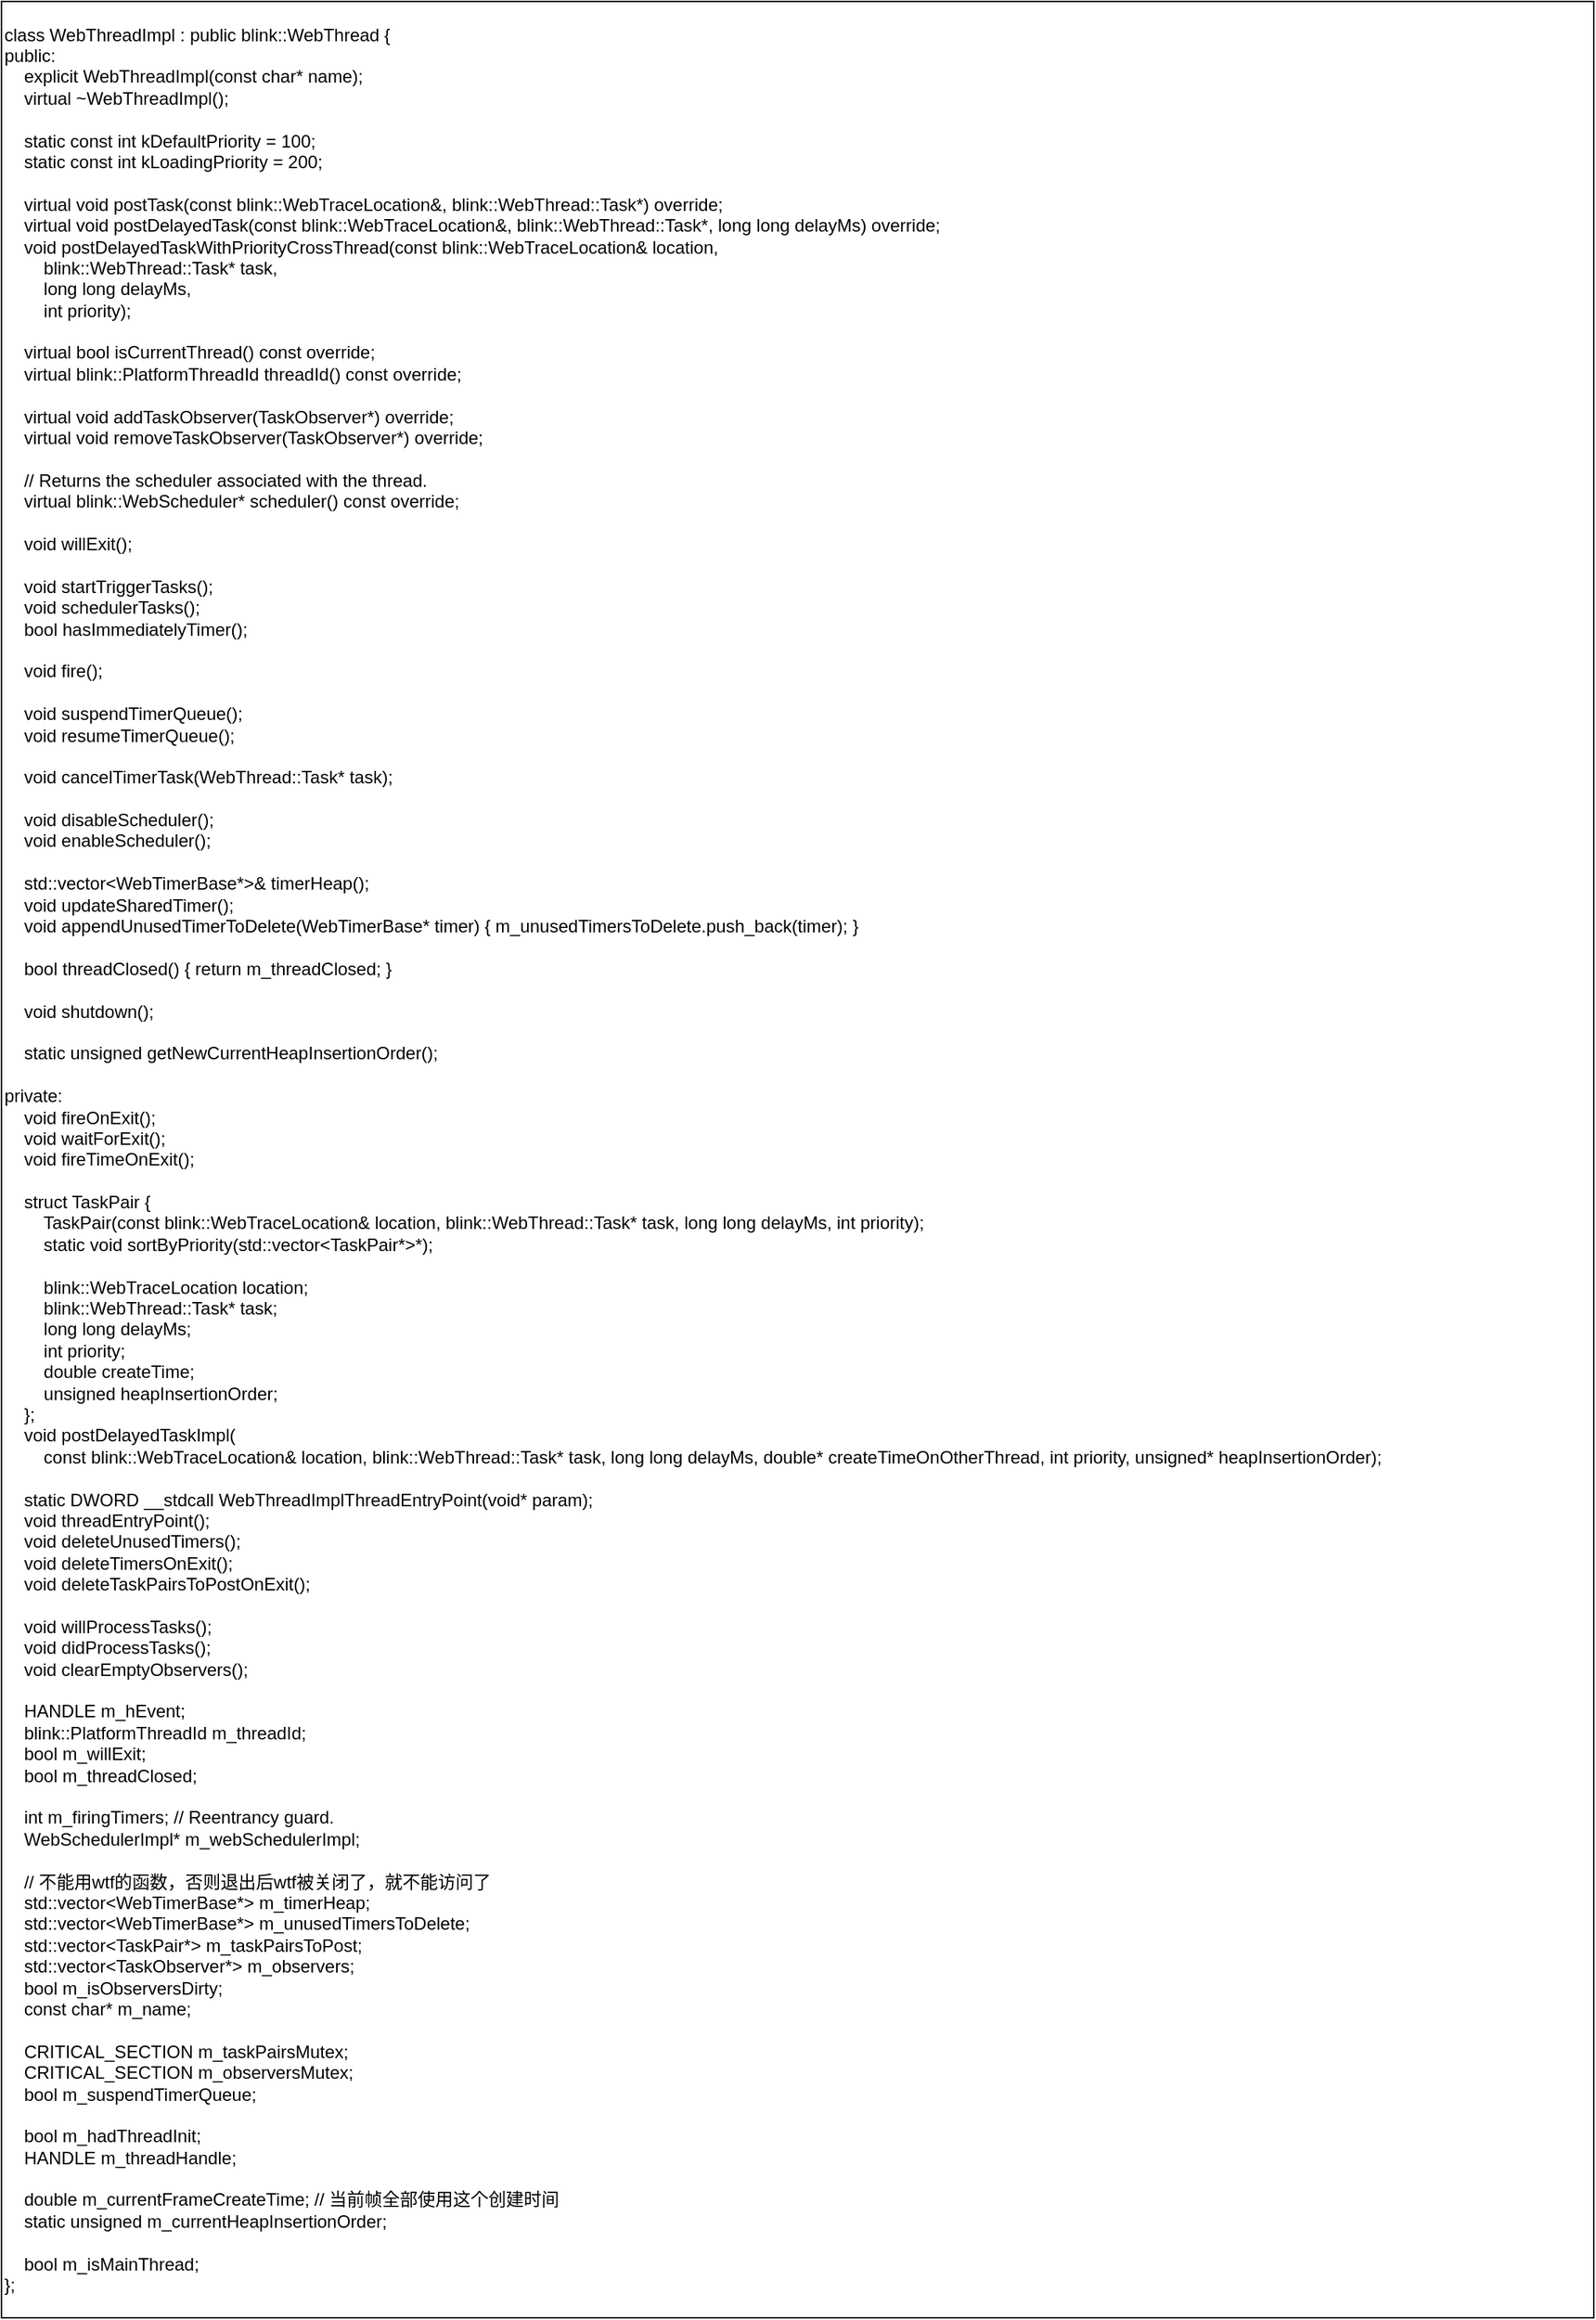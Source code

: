 <mxfile version="23.1.2" type="github">
  <diagram name="第 1 页" id="U_HhLAPaVu63GRcEfQPl">
    <mxGraphModel dx="1545" dy="3165" grid="1" gridSize="10" guides="1" tooltips="1" connect="1" arrows="1" fold="1" page="1" pageScale="1" pageWidth="827" pageHeight="1169" math="0" shadow="0">
      <root>
        <mxCell id="0" />
        <mxCell id="1" parent="0" />
        <mxCell id="591SITI4Ghsz0lOfu50e-1" value="&lt;div&gt;class WebThreadImpl : public blink::WebThread {&lt;/div&gt;&lt;div&gt;public:&lt;/div&gt;&lt;div&gt;&amp;nbsp; &amp;nbsp; explicit WebThreadImpl(const char* name);&lt;/div&gt;&lt;div&gt;&amp;nbsp; &amp;nbsp; virtual ~WebThreadImpl();&lt;/div&gt;&lt;div&gt;&amp;nbsp; &amp;nbsp;&amp;nbsp;&lt;/div&gt;&lt;div&gt;&amp;nbsp; &amp;nbsp; static const int kDefaultPriority = 100;&lt;/div&gt;&lt;div&gt;&amp;nbsp; &amp;nbsp; static const int kLoadingPriority = 200;&lt;/div&gt;&lt;div&gt;&lt;br&gt;&lt;/div&gt;&lt;div&gt;&amp;nbsp; &amp;nbsp; virtual void postTask(const blink::WebTraceLocation&amp;amp;, blink::WebThread::Task*) override;&lt;/div&gt;&lt;div&gt;&amp;nbsp; &amp;nbsp; virtual void postDelayedTask(const blink::WebTraceLocation&amp;amp;, blink::WebThread::Task*, long long delayMs) override;&lt;/div&gt;&lt;div&gt;&amp;nbsp; &amp;nbsp; void postDelayedTaskWithPriorityCrossThread(const blink::WebTraceLocation&amp;amp; location,&lt;/div&gt;&lt;div&gt;&amp;nbsp; &amp;nbsp; &amp;nbsp; &amp;nbsp; blink::WebThread::Task* task,&lt;/div&gt;&lt;div&gt;&amp;nbsp; &amp;nbsp; &amp;nbsp; &amp;nbsp; long long delayMs,&lt;/div&gt;&lt;div&gt;&amp;nbsp; &amp;nbsp; &amp;nbsp; &amp;nbsp; int priority);&lt;/div&gt;&lt;div&gt;&lt;br&gt;&lt;/div&gt;&lt;div&gt;&amp;nbsp; &amp;nbsp; virtual bool isCurrentThread() const override;&lt;/div&gt;&lt;div&gt;&amp;nbsp; &amp;nbsp; virtual blink::PlatformThreadId threadId() const override;&lt;/div&gt;&lt;div&gt;&lt;br&gt;&lt;/div&gt;&lt;div&gt;&amp;nbsp; &amp;nbsp; virtual void addTaskObserver(TaskObserver*) override;&lt;/div&gt;&lt;div&gt;&amp;nbsp; &amp;nbsp; virtual void removeTaskObserver(TaskObserver*) override;&lt;/div&gt;&lt;div&gt;&lt;br&gt;&lt;/div&gt;&lt;div&gt;&amp;nbsp; &amp;nbsp; // Returns the scheduler associated with the thread.&lt;/div&gt;&lt;div&gt;&amp;nbsp; &amp;nbsp; virtual blink::WebScheduler* scheduler() const override;&lt;/div&gt;&lt;div&gt;&lt;br&gt;&lt;/div&gt;&lt;div&gt;&amp;nbsp; &amp;nbsp; void willExit();&lt;/div&gt;&lt;div&gt;&lt;br&gt;&lt;/div&gt;&lt;div&gt;&amp;nbsp; &amp;nbsp; void startTriggerTasks();&lt;/div&gt;&lt;div&gt;&amp;nbsp; &amp;nbsp; void schedulerTasks();&lt;/div&gt;&lt;div&gt;&amp;nbsp; &amp;nbsp; bool hasImmediatelyTimer();&lt;/div&gt;&lt;div&gt;&lt;br&gt;&lt;/div&gt;&lt;div&gt;&amp;nbsp; &amp;nbsp; void fire();&lt;/div&gt;&lt;div&gt;&amp;nbsp; &amp;nbsp;&amp;nbsp;&lt;/div&gt;&lt;div&gt;&amp;nbsp; &amp;nbsp; void suspendTimerQueue();&lt;/div&gt;&lt;div&gt;&amp;nbsp; &amp;nbsp; void resumeTimerQueue();&lt;/div&gt;&lt;div&gt;&lt;br&gt;&lt;/div&gt;&lt;div&gt;&amp;nbsp; &amp;nbsp; void cancelTimerTask(WebThread::Task* task);&lt;/div&gt;&lt;div&gt;&lt;br&gt;&lt;/div&gt;&lt;div&gt;&amp;nbsp; &amp;nbsp; void disableScheduler();&lt;/div&gt;&lt;div&gt;&amp;nbsp; &amp;nbsp; void enableScheduler();&lt;/div&gt;&lt;div&gt;&lt;br&gt;&lt;/div&gt;&lt;div&gt;&amp;nbsp; &amp;nbsp; std::vector&amp;lt;WebTimerBase*&amp;gt;&amp;amp; timerHeap();&lt;/div&gt;&lt;div&gt;&amp;nbsp; &amp;nbsp; void updateSharedTimer();&lt;/div&gt;&lt;div&gt;&amp;nbsp; &amp;nbsp; void appendUnusedTimerToDelete(WebTimerBase* timer) { m_unusedTimersToDelete.push_back(timer); }&lt;/div&gt;&lt;div&gt;&lt;br&gt;&lt;/div&gt;&lt;div&gt;&amp;nbsp; &amp;nbsp; bool threadClosed() { return m_threadClosed; }&lt;/div&gt;&lt;div&gt;&lt;br&gt;&lt;/div&gt;&lt;div&gt;&amp;nbsp; &amp;nbsp; void shutdown();&lt;/div&gt;&lt;div&gt;&lt;br&gt;&lt;/div&gt;&lt;div&gt;&amp;nbsp; &amp;nbsp; static unsigned getNewCurrentHeapInsertionOrder();&lt;/div&gt;&lt;div&gt;&lt;br&gt;&lt;/div&gt;&lt;div&gt;private:&lt;/div&gt;&lt;div&gt;&amp;nbsp; &amp;nbsp; void fireOnExit();&lt;/div&gt;&lt;div&gt;&amp;nbsp; &amp;nbsp; void waitForExit();&lt;/div&gt;&lt;div&gt;&amp;nbsp; &amp;nbsp; void fireTimeOnExit();&lt;/div&gt;&lt;div&gt;&lt;br&gt;&lt;/div&gt;&lt;div&gt;&amp;nbsp; &amp;nbsp; struct TaskPair {&lt;/div&gt;&lt;div&gt;&amp;nbsp; &amp;nbsp; &amp;nbsp; &amp;nbsp; TaskPair(const blink::WebTraceLocation&amp;amp; location, blink::WebThread::Task* task, long long delayMs, int priority);&lt;/div&gt;&lt;div&gt;&amp;nbsp; &amp;nbsp; &amp;nbsp; &amp;nbsp; static void sortByPriority(std::vector&amp;lt;TaskPair*&amp;gt;*);&lt;/div&gt;&lt;div&gt;&lt;br&gt;&lt;/div&gt;&lt;div&gt;&amp;nbsp; &amp;nbsp; &amp;nbsp; &amp;nbsp; blink::WebTraceLocation location;&lt;/div&gt;&lt;div&gt;&amp;nbsp; &amp;nbsp; &amp;nbsp; &amp;nbsp; blink::WebThread::Task* task;&lt;/div&gt;&lt;div&gt;&amp;nbsp; &amp;nbsp; &amp;nbsp; &amp;nbsp; long long delayMs;&lt;/div&gt;&lt;div&gt;&amp;nbsp; &amp;nbsp; &amp;nbsp; &amp;nbsp; int priority;&lt;/div&gt;&lt;div&gt;&amp;nbsp; &amp;nbsp; &amp;nbsp; &amp;nbsp; double createTime;&lt;/div&gt;&lt;div&gt;&amp;nbsp; &amp;nbsp; &amp;nbsp; &amp;nbsp; unsigned heapInsertionOrder;&lt;/div&gt;&lt;div&gt;&amp;nbsp; &amp;nbsp; };&lt;/div&gt;&lt;div&gt;&amp;nbsp; &amp;nbsp; void postDelayedTaskImpl(&lt;/div&gt;&lt;div&gt;&amp;nbsp; &amp;nbsp; &amp;nbsp; &amp;nbsp; const blink::WebTraceLocation&amp;amp; location, blink::WebThread::Task* task, long long delayMs, double* createTimeOnOtherThread, int priority, unsigned* heapInsertionOrder);&lt;/div&gt;&lt;div&gt;&amp;nbsp; &amp;nbsp;&amp;nbsp;&lt;/div&gt;&lt;div&gt;&amp;nbsp; &amp;nbsp; static DWORD __stdcall WebThreadImplThreadEntryPoint(void* param);&lt;/div&gt;&lt;div&gt;&amp;nbsp; &amp;nbsp; void threadEntryPoint();&lt;/div&gt;&lt;div&gt;&amp;nbsp; &amp;nbsp; void deleteUnusedTimers();&lt;/div&gt;&lt;div&gt;&amp;nbsp; &amp;nbsp; void deleteTimersOnExit();&lt;/div&gt;&lt;div&gt;&amp;nbsp; &amp;nbsp; void deleteTaskPairsToPostOnExit();&lt;/div&gt;&lt;div&gt;&lt;br&gt;&lt;/div&gt;&lt;div&gt;&amp;nbsp; &amp;nbsp; void willProcessTasks();&lt;/div&gt;&lt;div&gt;&amp;nbsp; &amp;nbsp; void didProcessTasks();&lt;/div&gt;&lt;div&gt;&amp;nbsp; &amp;nbsp; void clearEmptyObservers();&lt;/div&gt;&lt;div&gt;&lt;br&gt;&lt;/div&gt;&lt;div&gt;&amp;nbsp; &amp;nbsp; HANDLE m_hEvent;&lt;/div&gt;&lt;div&gt;&amp;nbsp; &amp;nbsp; blink::PlatformThreadId m_threadId;&lt;/div&gt;&lt;div&gt;&amp;nbsp; &amp;nbsp; bool m_willExit;&lt;/div&gt;&lt;div&gt;&amp;nbsp; &amp;nbsp; bool m_threadClosed;&lt;/div&gt;&lt;div&gt;&lt;br&gt;&lt;/div&gt;&lt;div&gt;&amp;nbsp; &amp;nbsp; int m_firingTimers; // Reentrancy guard.&lt;/div&gt;&lt;div&gt;&amp;nbsp; &amp;nbsp; WebSchedulerImpl* m_webSchedulerImpl;&lt;/div&gt;&lt;div&gt;&lt;br&gt;&lt;/div&gt;&lt;div&gt;&amp;nbsp; &amp;nbsp; // 不能用wtf的函数，否则退出后wtf被关闭了，就不能访问了&lt;/div&gt;&lt;div&gt;&amp;nbsp; &amp;nbsp; std::vector&amp;lt;WebTimerBase*&amp;gt; m_timerHeap;&lt;/div&gt;&lt;div&gt;&amp;nbsp; &amp;nbsp; std::vector&amp;lt;WebTimerBase*&amp;gt; m_unusedTimersToDelete;&lt;/div&gt;&lt;div&gt;&amp;nbsp; &amp;nbsp; std::vector&amp;lt;TaskPair*&amp;gt; m_taskPairsToPost;&lt;/div&gt;&lt;div&gt;&amp;nbsp; &amp;nbsp; std::vector&amp;lt;TaskObserver*&amp;gt; m_observers;&lt;/div&gt;&lt;div&gt;&amp;nbsp; &amp;nbsp; bool m_isObserversDirty;&lt;/div&gt;&lt;div&gt;&amp;nbsp; &amp;nbsp; const char* m_name;&lt;/div&gt;&lt;div&gt;&lt;br&gt;&lt;/div&gt;&lt;div&gt;&amp;nbsp; &amp;nbsp; CRITICAL_SECTION m_taskPairsMutex;&lt;/div&gt;&lt;div&gt;&amp;nbsp; &amp;nbsp; CRITICAL_SECTION m_observersMutex;&lt;/div&gt;&lt;div&gt;&amp;nbsp; &amp;nbsp; bool m_suspendTimerQueue;&lt;/div&gt;&lt;div&gt;&lt;br&gt;&lt;/div&gt;&lt;div&gt;&amp;nbsp; &amp;nbsp; bool m_hadThreadInit;&lt;/div&gt;&lt;div&gt;&amp;nbsp; &amp;nbsp; HANDLE m_threadHandle;&lt;/div&gt;&lt;div&gt;&lt;br&gt;&lt;/div&gt;&lt;div&gt;&amp;nbsp; &amp;nbsp; double m_currentFrameCreateTime; // 当前帧全部使用这个创建时间&lt;/div&gt;&lt;div&gt;&amp;nbsp; &amp;nbsp; static unsigned m_currentHeapInsertionOrder;&lt;/div&gt;&lt;div&gt;&lt;br&gt;&lt;/div&gt;&lt;div&gt;&amp;nbsp; &amp;nbsp; bool m_isMainThread;&lt;/div&gt;&lt;div&gt;};&lt;/div&gt;" style="rounded=0;whiteSpace=wrap;html=1;align=left;" vertex="1" parent="1">
          <mxGeometry x="290" y="-1320" width="1080" height="1570" as="geometry" />
        </mxCell>
      </root>
    </mxGraphModel>
  </diagram>
</mxfile>
